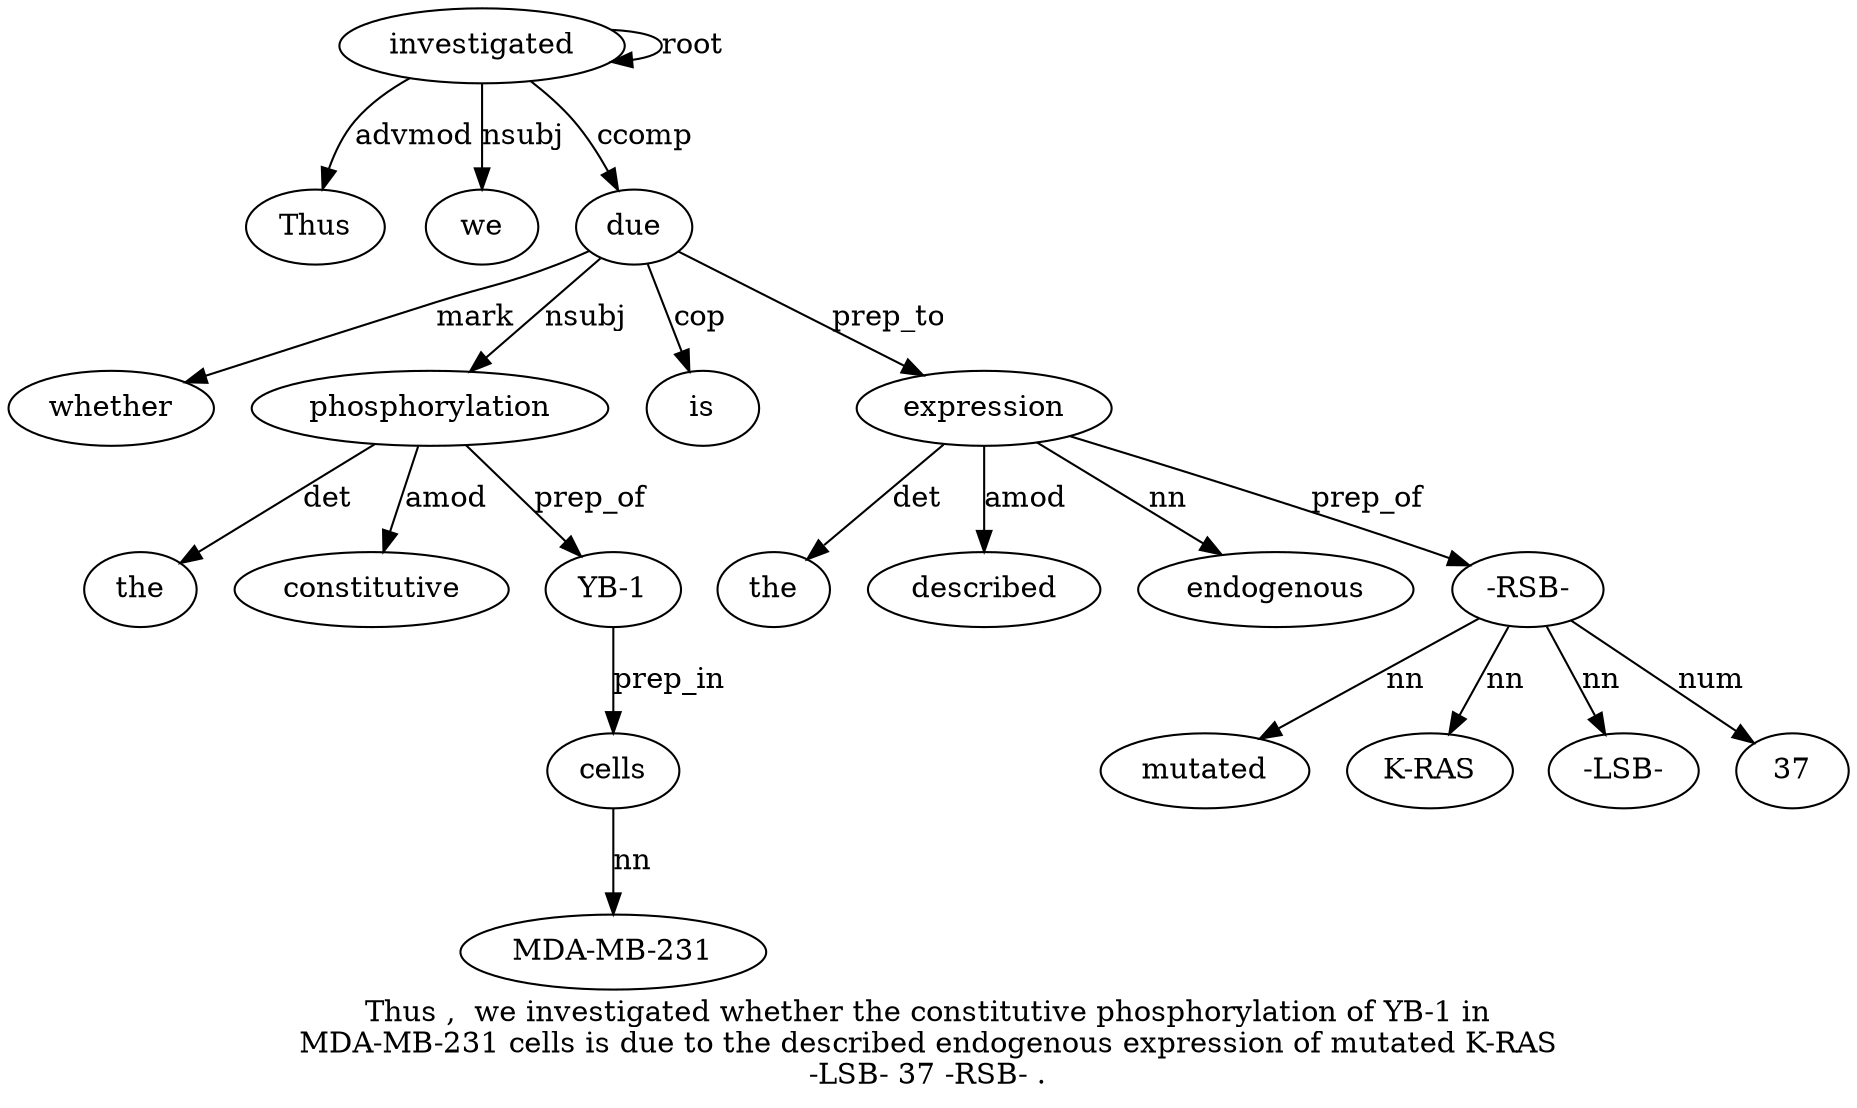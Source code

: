 digraph "Thus ,  we investigated whether the constitutive phosphorylation of YB-1 in MDA-MB-231 cells is due to the described endogenous expression of mutated K-RAS -LSB- 37 -RSB- ." {
label="Thus ,  we investigated whether the constitutive phosphorylation of YB-1 in
MDA-MB-231 cells is due to the described endogenous expression of mutated K-RAS
-LSB- 37 -RSB- .";
investigated4 [style=filled, fillcolor=white, label=investigated];
Thus1 [style=filled, fillcolor=white, label=Thus];
investigated4 -> Thus1  [label=advmod];
we3 [style=filled, fillcolor=white, label=we];
investigated4 -> we3  [label=nsubj];
investigated4 -> investigated4  [label=root];
due15 [style=filled, fillcolor=white, label=due];
whether5 [style=filled, fillcolor=white, label=whether];
due15 -> whether5  [label=mark];
phosphorylation8 [style=filled, fillcolor=white, label=phosphorylation];
the6 [style=filled, fillcolor=white, label=the];
phosphorylation8 -> the6  [label=det];
constitutive7 [style=filled, fillcolor=white, label=constitutive];
phosphorylation8 -> constitutive7  [label=amod];
due15 -> phosphorylation8  [label=nsubj];
"YB-10" [style=filled, fillcolor=white, label="YB-1"];
phosphorylation8 -> "YB-10"  [label=prep_of];
cells13 [style=filled, fillcolor=white, label=cells];
"MDA-MB-231" [style=filled, fillcolor=white, label="MDA-MB-231"];
cells13 -> "MDA-MB-231"  [label=nn];
"YB-10" -> cells13  [label=prep_in];
is14 [style=filled, fillcolor=white, label=is];
due15 -> is14  [label=cop];
investigated4 -> due15  [label=ccomp];
expression20 [style=filled, fillcolor=white, label=expression];
the17 [style=filled, fillcolor=white, label=the];
expression20 -> the17  [label=det];
described18 [style=filled, fillcolor=white, label=described];
expression20 -> described18  [label=amod];
endogenous19 [style=filled, fillcolor=white, label=endogenous];
expression20 -> endogenous19  [label=nn];
due15 -> expression20  [label=prep_to];
"-RSB-26" [style=filled, fillcolor=white, label="-RSB-"];
mutated22 [style=filled, fillcolor=white, label=mutated];
"-RSB-26" -> mutated22  [label=nn];
"K-RAS23" [style=filled, fillcolor=white, label="K-RAS"];
"-RSB-26" -> "K-RAS23"  [label=nn];
"-LSB-24" [style=filled, fillcolor=white, label="-LSB-"];
"-RSB-26" -> "-LSB-24"  [label=nn];
3725 [style=filled, fillcolor=white, label=37];
"-RSB-26" -> 3725  [label=num];
expression20 -> "-RSB-26"  [label=prep_of];
}
